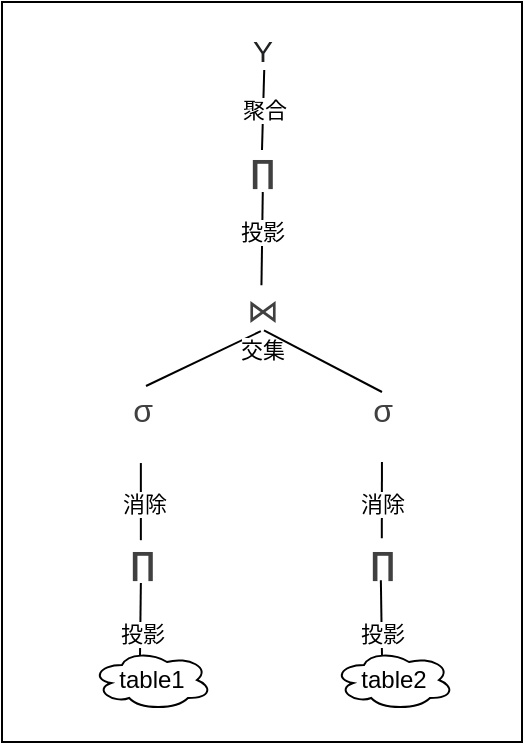 <mxfile version="16.6.2" type="github">
  <diagram id="pz-RxRSOgmN3_xXPk1-8" name="Page-1">
    <mxGraphModel dx="1097" dy="491" grid="1" gridSize="10" guides="1" tooltips="1" connect="1" arrows="1" fold="1" page="1" pageScale="1" pageWidth="1169" pageHeight="827" math="0" shadow="0">
      <root>
        <mxCell id="0" />
        <mxCell id="1" parent="0" />
        <mxCell id="K_2-WA07wEE_jGCgqqVy-1" value="" style="rounded=0;whiteSpace=wrap;html=1;fillColor=#FFFFFF;" vertex="1" parent="1">
          <mxGeometry x="365" y="90" width="260" height="370" as="geometry" />
        </mxCell>
        <mxCell id="K_2-WA07wEE_jGCgqqVy-2" value="&lt;span style=&quot;color: rgb(32 , 33 , 34) ; font-family: sans-serif ; font-size: 15.008px&quot;&gt;Υ&lt;/span&gt;" style="text;html=1;resizable=0;autosize=1;align=center;verticalAlign=middle;points=[];fillColor=none;strokeColor=none;rounded=0;" vertex="1" parent="1">
          <mxGeometry x="480" y="104" width="30" height="20" as="geometry" />
        </mxCell>
        <mxCell id="K_2-WA07wEE_jGCgqqVy-3" value="&lt;span style=&quot;box-sizing: border-box ; font-weight: 600 ; color: rgb(64 , 64 , 64) ; font-family: , &amp;#34;blinkmacsystemfont&amp;#34; , &amp;#34;apple color emoji&amp;#34; , &amp;#34;segoe ui emoji&amp;#34; , &amp;#34;segoe ui symbol&amp;#34; , &amp;#34;segoe ui&amp;#34; , &amp;#34;pingfang sc&amp;#34; , &amp;#34;hiragino sans gb&amp;#34; , &amp;#34;microsoft yahei&amp;#34; , &amp;#34;helvetica neue&amp;#34; , &amp;#34;helvetica&amp;#34; , &amp;#34;arial&amp;#34; , sans-serif ; font-size: 16px ; text-align: left ; background-color: rgb(255 , 255 , 255)&quot;&gt;∏&lt;/span&gt;" style="text;html=1;resizable=0;autosize=1;align=center;verticalAlign=middle;points=[];fillColor=none;strokeColor=none;rounded=0;" vertex="1" parent="1">
          <mxGeometry x="480" y="164" width="30" height="20" as="geometry" />
        </mxCell>
        <mxCell id="K_2-WA07wEE_jGCgqqVy-4" value="&lt;span style=&quot;color: rgb(64 , 64 , 64) ; font-family: , &amp;#34;blinkmacsystemfont&amp;#34; , &amp;#34;apple color emoji&amp;#34; , &amp;#34;segoe ui emoji&amp;#34; , &amp;#34;segoe ui symbol&amp;#34; , &amp;#34;segoe ui&amp;#34; , &amp;#34;pingfang sc&amp;#34; , &amp;#34;hiragino sans gb&amp;#34; , &amp;#34;microsoft yahei&amp;#34; , &amp;#34;helvetica neue&amp;#34; , &amp;#34;helvetica&amp;#34; , &amp;#34;arial&amp;#34; , sans-serif ; font-size: 16px ; text-align: left ; background-color: rgb(255 , 255 , 255)&quot;&gt;⋈&lt;/span&gt;" style="text;html=1;resizable=0;autosize=1;align=center;verticalAlign=middle;points=[];fillColor=none;strokeColor=none;rounded=0;" vertex="1" parent="1">
          <mxGeometry x="480" y="234" width="30" height="20" as="geometry" />
        </mxCell>
        <mxCell id="K_2-WA07wEE_jGCgqqVy-5" value="&lt;h4 style=&quot;box-sizing: border-box ; margin-top: 0px ; margin-bottom: 16px ; color: rgb(64 , 64 , 64) ; font-size: 20px ; font-family: , &amp;#34;blinkmacsystemfont&amp;#34; , &amp;#34;apple color emoji&amp;#34; , &amp;#34;segoe ui emoji&amp;#34; , &amp;#34;segoe ui symbol&amp;#34; , &amp;#34;segoe ui&amp;#34; , &amp;#34;pingfang sc&amp;#34; , &amp;#34;hiragino sans gb&amp;#34; , &amp;#34;microsoft yahei&amp;#34; , &amp;#34;helvetica neue&amp;#34; , &amp;#34;helvetica&amp;#34; , &amp;#34;arial&amp;#34; , sans-serif ; text-align: left ; background-color: rgb(255 , 255 , 255)&quot;&gt;&lt;span style=&quot;font-family: , &amp;#34;blinkmacsystemfont&amp;#34; , &amp;#34;apple color emoji&amp;#34; , &amp;#34;segoe ui emoji&amp;#34; , &amp;#34;segoe ui symbol&amp;#34; , &amp;#34;segoe ui&amp;#34; , &amp;#34;pingfang sc&amp;#34; , &amp;#34;hiragino sans gb&amp;#34; , &amp;#34;microsoft yahei&amp;#34; , &amp;#34;helvetica neue&amp;#34; , &amp;#34;helvetica&amp;#34; , &amp;#34;arial&amp;#34; , sans-serif ; font-size: 16px ; font-weight: 400&quot;&gt;σ&lt;/span&gt;&lt;br&gt;&lt;/h4&gt;" style="text;html=1;resizable=0;autosize=1;align=center;verticalAlign=middle;points=[];fillColor=none;strokeColor=none;rounded=0;" vertex="1" parent="1">
          <mxGeometry x="420" y="280" width="30" height="40" as="geometry" />
        </mxCell>
        <mxCell id="K_2-WA07wEE_jGCgqqVy-6" value="&lt;h4 style=&quot;box-sizing: border-box ; margin-top: 0px ; margin-bottom: 16px ; color: rgb(64 , 64 , 64) ; font-size: 20px ; font-family: , &amp;#34;blinkmacsystemfont&amp;#34; , &amp;#34;apple color emoji&amp;#34; , &amp;#34;segoe ui emoji&amp;#34; , &amp;#34;segoe ui symbol&amp;#34; , &amp;#34;segoe ui&amp;#34; , &amp;#34;pingfang sc&amp;#34; , &amp;#34;hiragino sans gb&amp;#34; , &amp;#34;microsoft yahei&amp;#34; , &amp;#34;helvetica neue&amp;#34; , &amp;#34;helvetica&amp;#34; , &amp;#34;arial&amp;#34; , sans-serif ; text-align: left ; background-color: rgb(255 , 255 , 255)&quot;&gt;&lt;span style=&quot;font-family: , &amp;#34;blinkmacsystemfont&amp;#34; , &amp;#34;apple color emoji&amp;#34; , &amp;#34;segoe ui emoji&amp;#34; , &amp;#34;segoe ui symbol&amp;#34; , &amp;#34;segoe ui&amp;#34; , &amp;#34;pingfang sc&amp;#34; , &amp;#34;hiragino sans gb&amp;#34; , &amp;#34;microsoft yahei&amp;#34; , &amp;#34;helvetica neue&amp;#34; , &amp;#34;helvetica&amp;#34; , &amp;#34;arial&amp;#34; , sans-serif ; font-size: 16px ; font-weight: 400&quot;&gt;σ&lt;/span&gt;&lt;br&gt;&lt;/h4&gt;" style="text;html=1;resizable=0;autosize=1;align=center;verticalAlign=middle;points=[];fillColor=none;strokeColor=none;rounded=0;" vertex="1" parent="1">
          <mxGeometry x="540" y="280" width="30" height="40" as="geometry" />
        </mxCell>
        <mxCell id="K_2-WA07wEE_jGCgqqVy-7" value="&lt;span style=&quot;color: rgb(64 , 64 , 64) ; font-size: 16px ; font-weight: 600 ; text-align: left ; background-color: rgb(255 , 255 , 255)&quot;&gt;∏&lt;/span&gt;" style="text;html=1;resizable=0;autosize=1;align=center;verticalAlign=middle;points=[];fillColor=none;strokeColor=none;rounded=0;" vertex="1" parent="1">
          <mxGeometry x="420" y="360" width="30" height="20" as="geometry" />
        </mxCell>
        <mxCell id="K_2-WA07wEE_jGCgqqVy-8" value="&lt;span style=&quot;color: rgb(64 , 64 , 64) ; font-size: 16px ; font-weight: 600 ; text-align: left ; background-color: rgb(255 , 255 , 255)&quot;&gt;∏&lt;/span&gt;" style="text;html=1;resizable=0;autosize=1;align=center;verticalAlign=middle;points=[];fillColor=none;strokeColor=none;rounded=0;" vertex="1" parent="1">
          <mxGeometry x="540" y="360" width="30" height="20" as="geometry" />
        </mxCell>
        <mxCell id="K_2-WA07wEE_jGCgqqVy-9" value="table1" style="ellipse;shape=cloud;whiteSpace=wrap;html=1;" vertex="1" parent="1">
          <mxGeometry x="410" y="414" width="60" height="30" as="geometry" />
        </mxCell>
        <mxCell id="K_2-WA07wEE_jGCgqqVy-10" value="table2" style="ellipse;shape=cloud;whiteSpace=wrap;html=1;" vertex="1" parent="1">
          <mxGeometry x="531" y="414" width="60" height="30" as="geometry" />
        </mxCell>
        <mxCell id="K_2-WA07wEE_jGCgqqVy-12" value="" style="endArrow=none;html=1;rounded=0;exitX=0.48;exitY=1.03;exitDx=0;exitDy=0;exitPerimeter=0;entryX=0.567;entryY=-0.05;entryDx=0;entryDy=0;entryPerimeter=0;" edge="1" parent="1" source="K_2-WA07wEE_jGCgqqVy-4">
          <mxGeometry width="50" height="50" relative="1" as="geometry">
            <mxPoint x="560" y="204" as="sourcePoint" />
            <mxPoint x="437.01" y="282" as="targetPoint" />
          </mxGeometry>
        </mxCell>
        <mxCell id="K_2-WA07wEE_jGCgqqVy-22" value="交集" style="edgeLabel;html=1;align=center;verticalAlign=middle;resizable=0;points=[];fillColor=#FFE599;" vertex="1" connectable="0" parent="K_2-WA07wEE_jGCgqqVy-12">
          <mxGeometry x="-0.345" relative="1" as="geometry">
            <mxPoint x="19" as="offset" />
          </mxGeometry>
        </mxCell>
        <mxCell id="K_2-WA07wEE_jGCgqqVy-13" value="" style="endArrow=none;html=1;rounded=0;exitX=0.533;exitY=1.01;exitDx=0;exitDy=0;exitPerimeter=0;entryX=0.5;entryY=0.025;entryDx=0;entryDy=0;entryPerimeter=0;" edge="1" parent="1" source="K_2-WA07wEE_jGCgqqVy-4">
          <mxGeometry width="50" height="50" relative="1" as="geometry">
            <mxPoint x="507.01" y="267" as="sourcePoint" />
            <mxPoint x="555" y="285.0" as="targetPoint" />
          </mxGeometry>
        </mxCell>
        <mxCell id="K_2-WA07wEE_jGCgqqVy-14" value="" style="endArrow=none;html=1;rounded=0;entryX=0.537;entryY=1.002;entryDx=0;entryDy=0;entryPerimeter=0;" edge="1" parent="1" target="K_2-WA07wEE_jGCgqqVy-2">
          <mxGeometry width="50" height="50" relative="1" as="geometry">
            <mxPoint x="495" y="164" as="sourcePoint" />
            <mxPoint x="457.01" y="302" as="targetPoint" />
          </mxGeometry>
        </mxCell>
        <mxCell id="K_2-WA07wEE_jGCgqqVy-20" value="聚合" style="edgeLabel;html=1;align=center;verticalAlign=middle;resizable=0;points=[];fillColor=#FFE599;" vertex="1" connectable="0" parent="K_2-WA07wEE_jGCgqqVy-14">
          <mxGeometry x="-0.332" relative="1" as="geometry">
            <mxPoint y="-7" as="offset" />
          </mxGeometry>
        </mxCell>
        <mxCell id="K_2-WA07wEE_jGCgqqVy-15" value="" style="endArrow=none;html=1;rounded=0;exitX=0.513;exitY=1.05;exitDx=0;exitDy=0;exitPerimeter=0;entryX=0.491;entryY=-0.119;entryDx=0;entryDy=0;entryPerimeter=0;" edge="1" parent="1" source="K_2-WA07wEE_jGCgqqVy-3" target="K_2-WA07wEE_jGCgqqVy-4">
          <mxGeometry width="50" height="50" relative="1" as="geometry">
            <mxPoint x="527.01" y="287" as="sourcePoint" />
            <mxPoint x="467.01" y="312" as="targetPoint" />
          </mxGeometry>
        </mxCell>
        <mxCell id="K_2-WA07wEE_jGCgqqVy-21" value="投影" style="edgeLabel;html=1;align=center;verticalAlign=middle;resizable=0;points=[];fillColor=#FFE599;" vertex="1" connectable="0" parent="K_2-WA07wEE_jGCgqqVy-15">
          <mxGeometry x="0.387" relative="1" as="geometry">
            <mxPoint y="-13" as="offset" />
          </mxGeometry>
        </mxCell>
        <mxCell id="K_2-WA07wEE_jGCgqqVy-16" value="" style="endArrow=none;html=1;rounded=0;exitX=0.481;exitY=1.013;exitDx=0;exitDy=0;exitPerimeter=0;entryX=0.481;entryY=-0.045;entryDx=0;entryDy=0;entryPerimeter=0;" edge="1" parent="1" source="K_2-WA07wEE_jGCgqqVy-5" target="K_2-WA07wEE_jGCgqqVy-7">
          <mxGeometry width="50" height="50" relative="1" as="geometry">
            <mxPoint x="537.01" y="293" as="sourcePoint" />
            <mxPoint x="477.01" y="318" as="targetPoint" />
          </mxGeometry>
        </mxCell>
        <mxCell id="K_2-WA07wEE_jGCgqqVy-25" value="消除" style="edgeLabel;html=1;align=center;verticalAlign=middle;resizable=0;points=[];" vertex="1" connectable="0" parent="K_2-WA07wEE_jGCgqqVy-16">
          <mxGeometry x="-0.436" relative="1" as="geometry">
            <mxPoint x="1" y="9" as="offset" />
          </mxGeometry>
        </mxCell>
        <mxCell id="K_2-WA07wEE_jGCgqqVy-17" value="" style="endArrow=none;html=1;rounded=0;entryX=0.497;entryY=-0.093;entryDx=0;entryDy=0;entryPerimeter=0;" edge="1" parent="1" source="K_2-WA07wEE_jGCgqqVy-6" target="K_2-WA07wEE_jGCgqqVy-8">
          <mxGeometry width="50" height="50" relative="1" as="geometry">
            <mxPoint x="547.01" y="303" as="sourcePoint" />
            <mxPoint x="487.01" y="328" as="targetPoint" />
          </mxGeometry>
        </mxCell>
        <mxCell id="K_2-WA07wEE_jGCgqqVy-26" value="消除" style="edgeLabel;html=1;align=center;verticalAlign=middle;resizable=0;points=[];" vertex="1" connectable="0" parent="K_2-WA07wEE_jGCgqqVy-17">
          <mxGeometry x="-0.567" y="-1" relative="1" as="geometry">
            <mxPoint x="1" y="12" as="offset" />
          </mxGeometry>
        </mxCell>
        <mxCell id="K_2-WA07wEE_jGCgqqVy-18" value="" style="endArrow=none;html=1;rounded=0;exitX=0.481;exitY=1.026;exitDx=0;exitDy=0;exitPerimeter=0;entryX=0.4;entryY=0.1;entryDx=0;entryDy=0;entryPerimeter=0;" edge="1" parent="1" source="K_2-WA07wEE_jGCgqqVy-7" target="K_2-WA07wEE_jGCgqqVy-9">
          <mxGeometry width="50" height="50" relative="1" as="geometry">
            <mxPoint x="557.01" y="313" as="sourcePoint" />
            <mxPoint x="497.01" y="338" as="targetPoint" />
          </mxGeometry>
        </mxCell>
        <mxCell id="K_2-WA07wEE_jGCgqqVy-23" value="投影" style="edgeLabel;html=1;align=center;verticalAlign=middle;resizable=0;points=[];" vertex="1" connectable="0" parent="K_2-WA07wEE_jGCgqqVy-18">
          <mxGeometry x="0.363" y="1" relative="1" as="geometry">
            <mxPoint as="offset" />
          </mxGeometry>
        </mxCell>
        <mxCell id="K_2-WA07wEE_jGCgqqVy-19" value="" style="endArrow=none;html=1;rounded=0;exitX=0.481;exitY=0.955;exitDx=0;exitDy=0;exitPerimeter=0;entryX=0.4;entryY=0.1;entryDx=0;entryDy=0;entryPerimeter=0;" edge="1" parent="1" source="K_2-WA07wEE_jGCgqqVy-8" target="K_2-WA07wEE_jGCgqqVy-10">
          <mxGeometry width="50" height="50" relative="1" as="geometry">
            <mxPoint x="444.43" y="390.52" as="sourcePoint" />
            <mxPoint x="444.0" y="427.0" as="targetPoint" />
          </mxGeometry>
        </mxCell>
        <mxCell id="K_2-WA07wEE_jGCgqqVy-24" value="投影" style="edgeLabel;html=1;align=center;verticalAlign=middle;resizable=0;points=[];" vertex="1" connectable="0" parent="K_2-WA07wEE_jGCgqqVy-19">
          <mxGeometry x="0.43" relative="1" as="geometry">
            <mxPoint as="offset" />
          </mxGeometry>
        </mxCell>
      </root>
    </mxGraphModel>
  </diagram>
</mxfile>
